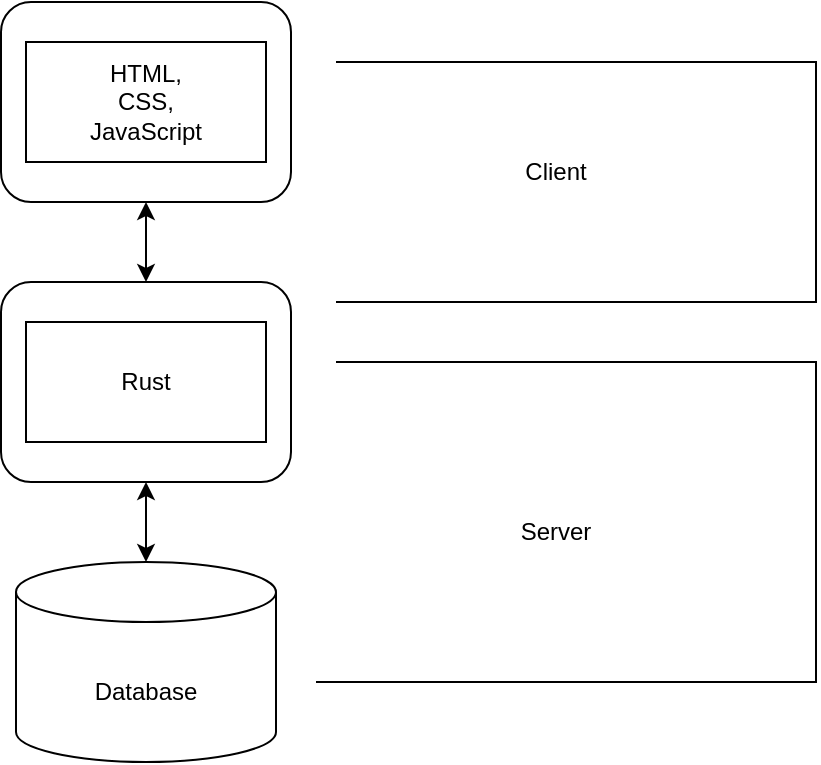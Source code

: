 <mxfile version="23.1.2" type="github">
  <diagram name="Page-1" id="hwu67iadcXdbJVJVGpBm">
    <mxGraphModel dx="868" dy="451" grid="1" gridSize="10" guides="1" tooltips="1" connect="1" arrows="1" fold="1" page="1" pageScale="1" pageWidth="850" pageHeight="1100" math="0" shadow="0">
      <root>
        <mxCell id="0" />
        <mxCell id="1" parent="0" />
        <mxCell id="Tw6Qxcn_vhuxkHp2IqC7-1" value="" style="shape=cylinder3;whiteSpace=wrap;html=1;boundedLbl=1;backgroundOutline=1;size=15;" vertex="1" parent="1">
          <mxGeometry x="320" y="420" width="130" height="100" as="geometry" />
        </mxCell>
        <mxCell id="Tw6Qxcn_vhuxkHp2IqC7-2" value="" style="rounded=1;whiteSpace=wrap;html=1;" vertex="1" parent="1">
          <mxGeometry x="312.5" y="280" width="145" height="100" as="geometry" />
        </mxCell>
        <mxCell id="Tw6Qxcn_vhuxkHp2IqC7-3" value="" style="rounded=0;whiteSpace=wrap;html=1;" vertex="1" parent="1">
          <mxGeometry x="325" y="300" width="120" height="60" as="geometry" />
        </mxCell>
        <mxCell id="Tw6Qxcn_vhuxkHp2IqC7-4" value="" style="rounded=0;whiteSpace=wrap;html=1;" vertex="1" parent="1">
          <mxGeometry x="325" y="160" width="120" height="60" as="geometry" />
        </mxCell>
        <mxCell id="Tw6Qxcn_vhuxkHp2IqC7-5" value="" style="rounded=1;whiteSpace=wrap;html=1;" vertex="1" parent="1">
          <mxGeometry x="312.5" y="140" width="145" height="100" as="geometry" />
        </mxCell>
        <mxCell id="Tw6Qxcn_vhuxkHp2IqC7-6" value="Rust" style="text;html=1;strokeColor=none;fillColor=none;align=center;verticalAlign=middle;whiteSpace=wrap;rounded=0;" vertex="1" parent="1">
          <mxGeometry x="355" y="315" width="60" height="30" as="geometry" />
        </mxCell>
        <mxCell id="Tw6Qxcn_vhuxkHp2IqC7-7" value="Database" style="text;html=1;strokeColor=none;fillColor=none;align=center;verticalAlign=middle;whiteSpace=wrap;rounded=0;" vertex="1" parent="1">
          <mxGeometry x="355" y="470" width="60" height="30" as="geometry" />
        </mxCell>
        <mxCell id="Tw6Qxcn_vhuxkHp2IqC7-8" value="Database" style="text;html=1;strokeColor=none;fillColor=none;align=center;verticalAlign=middle;whiteSpace=wrap;rounded=0;" vertex="1" parent="1">
          <mxGeometry x="355" y="175" width="60" height="30" as="geometry" />
        </mxCell>
        <mxCell id="Tw6Qxcn_vhuxkHp2IqC7-9" value="" style="rounded=0;whiteSpace=wrap;html=1;" vertex="1" parent="1">
          <mxGeometry x="325" y="160" width="120" height="60" as="geometry" />
        </mxCell>
        <mxCell id="Tw6Qxcn_vhuxkHp2IqC7-10" value="HTML, CSS, JavaScript" style="text;html=1;strokeColor=none;fillColor=none;align=center;verticalAlign=middle;whiteSpace=wrap;rounded=0;" vertex="1" parent="1">
          <mxGeometry x="355" y="175" width="60" height="30" as="geometry" />
        </mxCell>
        <mxCell id="Tw6Qxcn_vhuxkHp2IqC7-13" value="" style="endArrow=none;html=1;rounded=0;" edge="1" parent="1">
          <mxGeometry width="50" height="50" relative="1" as="geometry">
            <mxPoint x="480" y="290" as="sourcePoint" />
            <mxPoint x="480" y="170" as="targetPoint" />
            <Array as="points">
              <mxPoint x="720" y="290" />
              <mxPoint x="720" y="170" />
            </Array>
          </mxGeometry>
        </mxCell>
        <mxCell id="Tw6Qxcn_vhuxkHp2IqC7-14" value="" style="endArrow=none;html=1;rounded=0;" edge="1" parent="1">
          <mxGeometry width="50" height="50" relative="1" as="geometry">
            <mxPoint x="470" y="480" as="sourcePoint" />
            <mxPoint x="480" y="320" as="targetPoint" />
            <Array as="points">
              <mxPoint x="720" y="480" />
              <mxPoint x="720" y="320" />
            </Array>
          </mxGeometry>
        </mxCell>
        <mxCell id="Tw6Qxcn_vhuxkHp2IqC7-16" value="" style="endArrow=classic;startArrow=classic;html=1;rounded=0;entryX=0.5;entryY=1;entryDx=0;entryDy=0;" edge="1" parent="1" source="Tw6Qxcn_vhuxkHp2IqC7-2" target="Tw6Qxcn_vhuxkHp2IqC7-5">
          <mxGeometry width="50" height="50" relative="1" as="geometry">
            <mxPoint x="400" y="310" as="sourcePoint" />
            <mxPoint x="450" y="260" as="targetPoint" />
          </mxGeometry>
        </mxCell>
        <mxCell id="Tw6Qxcn_vhuxkHp2IqC7-17" value="" style="endArrow=classic;startArrow=classic;html=1;rounded=0;exitX=0.5;exitY=0;exitDx=0;exitDy=0;exitPerimeter=0;entryX=0.5;entryY=1;entryDx=0;entryDy=0;" edge="1" parent="1" source="Tw6Qxcn_vhuxkHp2IqC7-1" target="Tw6Qxcn_vhuxkHp2IqC7-2">
          <mxGeometry width="50" height="50" relative="1" as="geometry">
            <mxPoint x="390" y="410" as="sourcePoint" />
            <mxPoint x="385" y="390" as="targetPoint" />
          </mxGeometry>
        </mxCell>
        <mxCell id="Tw6Qxcn_vhuxkHp2IqC7-19" value="Client" style="text;html=1;strokeColor=none;fillColor=none;align=center;verticalAlign=middle;whiteSpace=wrap;rounded=0;" vertex="1" parent="1">
          <mxGeometry x="560" y="210" width="60" height="30" as="geometry" />
        </mxCell>
        <mxCell id="Tw6Qxcn_vhuxkHp2IqC7-20" value="Server" style="text;html=1;strokeColor=none;fillColor=none;align=center;verticalAlign=middle;whiteSpace=wrap;rounded=0;" vertex="1" parent="1">
          <mxGeometry x="560" y="390" width="60" height="30" as="geometry" />
        </mxCell>
      </root>
    </mxGraphModel>
  </diagram>
</mxfile>
